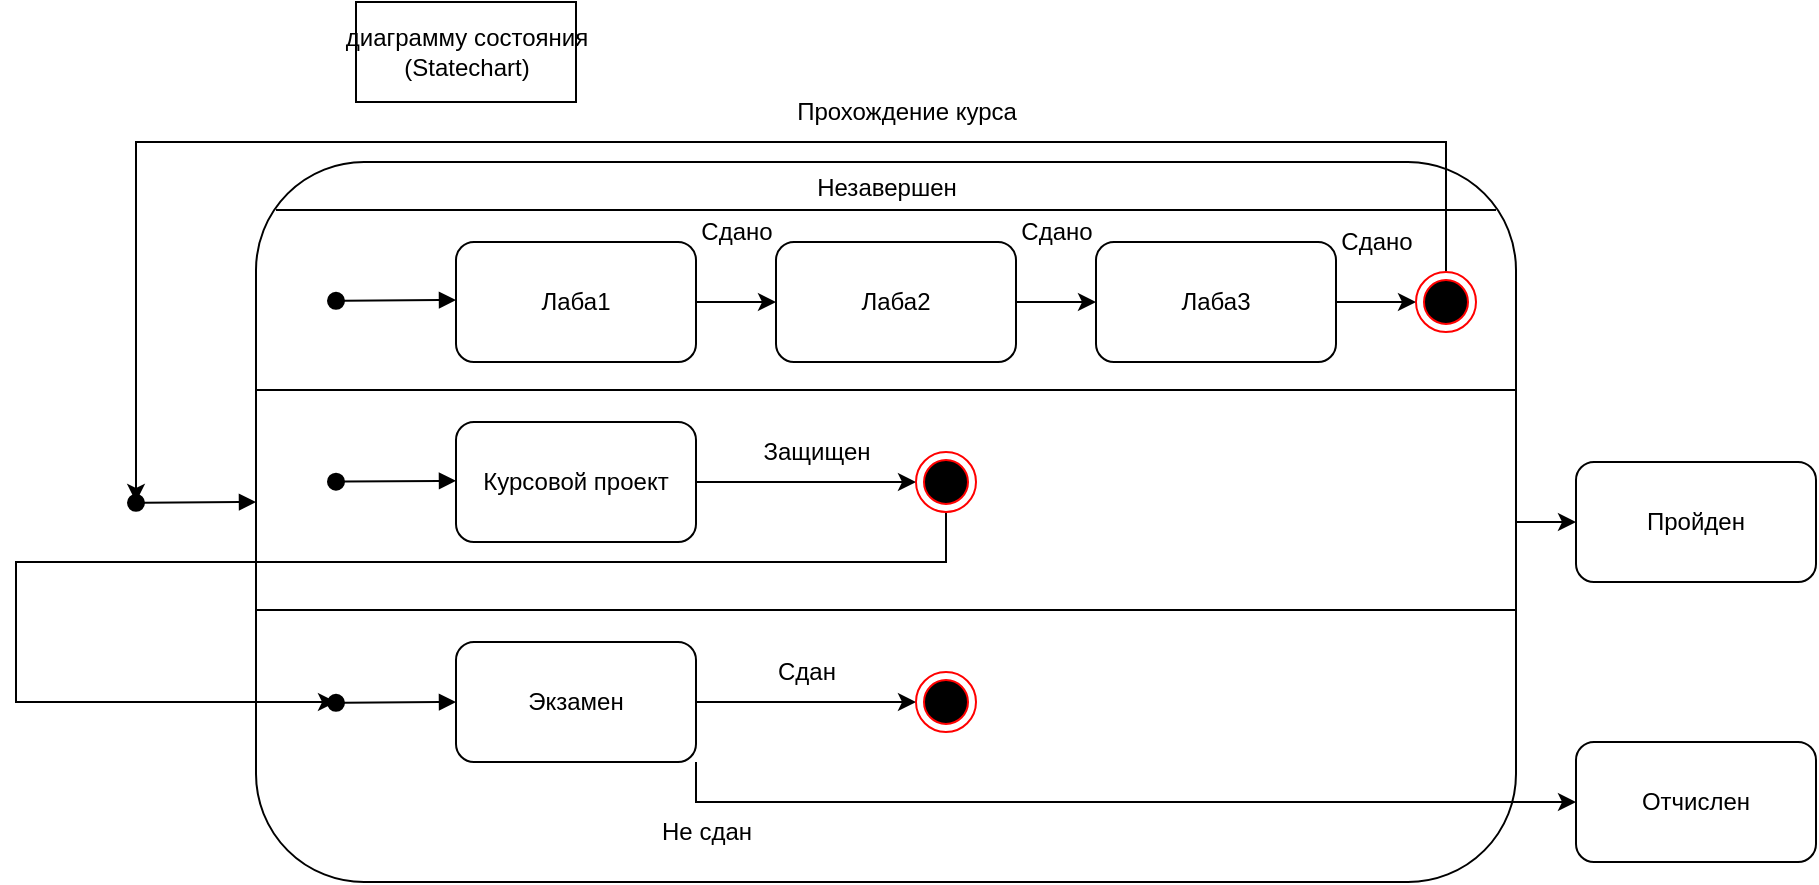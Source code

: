 <mxfile version="20.4.0" type="device"><diagram id="XDaI5b65hmFR34cIoKFl" name="Страница 1"><mxGraphModel dx="2123" dy="675" grid="1" gridSize="10" guides="1" tooltips="1" connect="1" arrows="1" fold="1" page="1" pageScale="1" pageWidth="827" pageHeight="1169" math="0" shadow="0"><root><mxCell id="0"/><mxCell id="1" parent="0"/><mxCell id="iLkF231smJDzKXDegCUp-5" value="&lt;div&gt;диаграмму состояния &lt;br&gt;&lt;/div&gt;&lt;div&gt;(Statechart)&lt;/div&gt;" style="html=1;" vertex="1" parent="1"><mxGeometry width="110" height="50" as="geometry"/></mxCell><mxCell id="iLkF231smJDzKXDegCUp-58" value="yes" style="edgeStyle=orthogonalEdgeStyle;html=1;align=left;verticalAlign=top;endArrow=open;endSize=8;strokeColor=#ff0000;rounded=0;entryX=1;entryY=1;entryDx=0;entryDy=0;" edge="1" source="iLkF231smJDzKXDegCUp-56" parent="1"><mxGeometry x="-1" relative="1" as="geometry"><mxPoint x="755.607" y="455.607" as="targetPoint"/><Array as="points"><mxPoint x="240" y="880"/><mxPoint x="745" y="880"/><mxPoint x="745" y="456"/></Array></mxGeometry></mxCell><mxCell id="iLkF231smJDzKXDegCUp-98" value="" style="edgeStyle=orthogonalEdgeStyle;rounded=0;orthogonalLoop=1;jettySize=auto;html=1;" edge="1" parent="1" source="iLkF231smJDzKXDegCUp-59" target="iLkF231smJDzKXDegCUp-95"><mxGeometry relative="1" as="geometry"/></mxCell><mxCell id="iLkF231smJDzKXDegCUp-59" value="" style="rounded=1;whiteSpace=wrap;html=1;" vertex="1" parent="1"><mxGeometry x="-50" y="80" width="630" height="360" as="geometry"/></mxCell><mxCell id="iLkF231smJDzKXDegCUp-71" value="" style="edgeStyle=orthogonalEdgeStyle;rounded=0;orthogonalLoop=1;jettySize=auto;html=1;" edge="1" parent="1" source="iLkF231smJDzKXDegCUp-60" target="iLkF231smJDzKXDegCUp-63"><mxGeometry relative="1" as="geometry"/></mxCell><mxCell id="iLkF231smJDzKXDegCUp-60" value="Лаба1" style="rounded=1;whiteSpace=wrap;html=1;" vertex="1" parent="1"><mxGeometry x="50" y="120" width="120" height="60" as="geometry"/></mxCell><mxCell id="iLkF231smJDzKXDegCUp-61" value="Прохождение курса" style="text;html=1;align=center;verticalAlign=middle;resizable=0;points=[];autosize=1;strokeColor=none;fillColor=none;" vertex="1" parent="1"><mxGeometry x="210" y="40" width="130" height="30" as="geometry"/></mxCell><mxCell id="iLkF231smJDzKXDegCUp-70" value="" style="edgeStyle=orthogonalEdgeStyle;rounded=0;orthogonalLoop=1;jettySize=auto;html=1;" edge="1" parent="1" source="iLkF231smJDzKXDegCUp-63" target="iLkF231smJDzKXDegCUp-64"><mxGeometry relative="1" as="geometry"/></mxCell><mxCell id="iLkF231smJDzKXDegCUp-63" value="Лаба2" style="rounded=1;whiteSpace=wrap;html=1;" vertex="1" parent="1"><mxGeometry x="210" y="120" width="120" height="60" as="geometry"/></mxCell><mxCell id="iLkF231smJDzKXDegCUp-74" value="" style="edgeStyle=orthogonalEdgeStyle;rounded=0;orthogonalLoop=1;jettySize=auto;html=1;" edge="1" parent="1" source="iLkF231smJDzKXDegCUp-64" target="iLkF231smJDzKXDegCUp-72"><mxGeometry relative="1" as="geometry"/></mxCell><mxCell id="iLkF231smJDzKXDegCUp-64" value="Лаба3" style="rounded=1;whiteSpace=wrap;html=1;" vertex="1" parent="1"><mxGeometry x="370" y="120" width="120" height="60" as="geometry"/></mxCell><mxCell id="iLkF231smJDzKXDegCUp-65" value="" style="html=1;verticalAlign=bottom;startArrow=oval;startFill=1;endArrow=block;startSize=8;rounded=0;" edge="1" parent="1"><mxGeometry width="60" relative="1" as="geometry"><mxPoint x="-10" y="149.41" as="sourcePoint"/><mxPoint x="50" y="149" as="targetPoint"/><mxPoint x="-1" as="offset"/></mxGeometry></mxCell><mxCell id="iLkF231smJDzKXDegCUp-99" style="edgeStyle=orthogonalEdgeStyle;rounded=0;orthogonalLoop=1;jettySize=auto;html=1;" edge="1" parent="1" source="iLkF231smJDzKXDegCUp-72"><mxGeometry relative="1" as="geometry"><mxPoint x="-110" y="250" as="targetPoint"/><Array as="points"><mxPoint x="545" y="70"/><mxPoint x="-110" y="70"/></Array></mxGeometry></mxCell><mxCell id="iLkF231smJDzKXDegCUp-72" value="" style="ellipse;html=1;shape=endState;fillColor=#000000;strokeColor=#ff0000;" vertex="1" parent="1"><mxGeometry x="530" y="135" width="30" height="30" as="geometry"/></mxCell><mxCell id="iLkF231smJDzKXDegCUp-75" value="" style="line;strokeWidth=1;fillColor=none;align=left;verticalAlign=middle;spacingTop=-1;spacingLeft=3;spacingRight=3;rotatable=0;labelPosition=right;points=[];portConstraint=eastwest;strokeColor=inherit;" vertex="1" parent="1"><mxGeometry x="-40" y="100" width="610" height="8" as="geometry"/></mxCell><mxCell id="iLkF231smJDzKXDegCUp-76" value="Незавершен" style="text;html=1;align=center;verticalAlign=middle;resizable=0;points=[];autosize=1;strokeColor=none;fillColor=none;" vertex="1" parent="1"><mxGeometry x="220" y="78" width="90" height="30" as="geometry"/></mxCell><mxCell id="iLkF231smJDzKXDegCUp-77" value="" style="html=1;verticalAlign=bottom;startArrow=oval;startFill=1;endArrow=block;startSize=8;rounded=0;" edge="1" parent="1"><mxGeometry width="60" relative="1" as="geometry"><mxPoint x="-110" y="250.41" as="sourcePoint"/><mxPoint x="-50" y="250" as="targetPoint"/><mxPoint x="-1" as="offset"/></mxGeometry></mxCell><mxCell id="iLkF231smJDzKXDegCUp-81" value="" style="edgeStyle=orthogonalEdgeStyle;rounded=0;orthogonalLoop=1;jettySize=auto;html=1;" edge="1" parent="1" source="iLkF231smJDzKXDegCUp-78" target="iLkF231smJDzKXDegCUp-80"><mxGeometry relative="1" as="geometry"/></mxCell><mxCell id="iLkF231smJDzKXDegCUp-78" value="Курсовой проект" style="rounded=1;whiteSpace=wrap;html=1;" vertex="1" parent="1"><mxGeometry x="50" y="210" width="120" height="60" as="geometry"/></mxCell><mxCell id="iLkF231smJDzKXDegCUp-79" value="" style="html=1;verticalAlign=bottom;startArrow=oval;startFill=1;endArrow=block;startSize=8;rounded=0;" edge="1" parent="1"><mxGeometry width="60" relative="1" as="geometry"><mxPoint x="-10" y="239.82" as="sourcePoint"/><mxPoint x="50" y="239.41" as="targetPoint"/><mxPoint x="-1" as="offset"/></mxGeometry></mxCell><mxCell id="iLkF231smJDzKXDegCUp-100" style="edgeStyle=orthogonalEdgeStyle;rounded=0;orthogonalLoop=1;jettySize=auto;html=1;" edge="1" parent="1" source="iLkF231smJDzKXDegCUp-80"><mxGeometry relative="1" as="geometry"><mxPoint x="-10" y="350" as="targetPoint"/><Array as="points"><mxPoint x="295" y="280"/><mxPoint x="-170" y="280"/></Array></mxGeometry></mxCell><mxCell id="iLkF231smJDzKXDegCUp-80" value="" style="ellipse;html=1;shape=endState;fillColor=#000000;strokeColor=#ff0000;" vertex="1" parent="1"><mxGeometry x="280" y="225" width="30" height="30" as="geometry"/></mxCell><mxCell id="iLkF231smJDzKXDegCUp-82" value="" style="html=1;verticalAlign=bottom;startArrow=oval;startFill=1;endArrow=block;startSize=8;rounded=0;" edge="1" parent="1"><mxGeometry width="60" relative="1" as="geometry"><mxPoint x="-10" y="350.41" as="sourcePoint"/><mxPoint x="50" y="350" as="targetPoint"/><mxPoint x="-1" as="offset"/></mxGeometry></mxCell><mxCell id="iLkF231smJDzKXDegCUp-85" value="" style="edgeStyle=orthogonalEdgeStyle;rounded=0;orthogonalLoop=1;jettySize=auto;html=1;" edge="1" parent="1" source="iLkF231smJDzKXDegCUp-83" target="iLkF231smJDzKXDegCUp-84"><mxGeometry relative="1" as="geometry"/></mxCell><mxCell id="iLkF231smJDzKXDegCUp-97" style="edgeStyle=orthogonalEdgeStyle;rounded=0;orthogonalLoop=1;jettySize=auto;html=1;exitX=1;exitY=1;exitDx=0;exitDy=0;" edge="1" parent="1" source="iLkF231smJDzKXDegCUp-83" target="iLkF231smJDzKXDegCUp-96"><mxGeometry relative="1" as="geometry"><Array as="points"><mxPoint x="170" y="400"/></Array></mxGeometry></mxCell><mxCell id="iLkF231smJDzKXDegCUp-83" value="Экзамен" style="rounded=1;whiteSpace=wrap;html=1;" vertex="1" parent="1"><mxGeometry x="50" y="320" width="120" height="60" as="geometry"/></mxCell><mxCell id="iLkF231smJDzKXDegCUp-84" value="" style="ellipse;html=1;shape=endState;fillColor=#000000;strokeColor=#ff0000;" vertex="1" parent="1"><mxGeometry x="280" y="335" width="30" height="30" as="geometry"/></mxCell><mxCell id="iLkF231smJDzKXDegCUp-86" value="" style="line;strokeWidth=1;fillColor=none;align=left;verticalAlign=middle;spacingTop=-1;spacingLeft=3;spacingRight=3;rotatable=0;labelPosition=right;points=[];portConstraint=eastwest;strokeColor=inherit;" vertex="1" parent="1"><mxGeometry x="-50" y="190" width="630" height="8" as="geometry"/></mxCell><mxCell id="iLkF231smJDzKXDegCUp-87" value="" style="line;strokeWidth=1;fillColor=none;align=left;verticalAlign=middle;spacingTop=-1;spacingLeft=3;spacingRight=3;rotatable=0;labelPosition=right;points=[];portConstraint=eastwest;strokeColor=inherit;" vertex="1" parent="1"><mxGeometry x="-50" y="300" width="630" height="8" as="geometry"/></mxCell><mxCell id="iLkF231smJDzKXDegCUp-88" value="Сдано" style="text;html=1;align=center;verticalAlign=middle;resizable=0;points=[];autosize=1;strokeColor=none;fillColor=none;" vertex="1" parent="1"><mxGeometry x="480" y="105" width="60" height="30" as="geometry"/></mxCell><mxCell id="iLkF231smJDzKXDegCUp-89" value="Сдано" style="text;html=1;align=center;verticalAlign=middle;resizable=0;points=[];autosize=1;strokeColor=none;fillColor=none;" vertex="1" parent="1"><mxGeometry x="160" y="100" width="60" height="30" as="geometry"/></mxCell><mxCell id="iLkF231smJDzKXDegCUp-90" value="Сдано" style="text;html=1;align=center;verticalAlign=middle;resizable=0;points=[];autosize=1;strokeColor=none;fillColor=none;" vertex="1" parent="1"><mxGeometry x="320" y="100" width="60" height="30" as="geometry"/></mxCell><mxCell id="iLkF231smJDzKXDegCUp-91" value="Защищен" style="text;html=1;align=center;verticalAlign=middle;resizable=0;points=[];autosize=1;strokeColor=none;fillColor=none;" vertex="1" parent="1"><mxGeometry x="190" y="210" width="80" height="30" as="geometry"/></mxCell><mxCell id="iLkF231smJDzKXDegCUp-92" value="Сдан" style="text;html=1;align=center;verticalAlign=middle;resizable=0;points=[];autosize=1;strokeColor=none;fillColor=none;" vertex="1" parent="1"><mxGeometry x="200" y="320" width="50" height="30" as="geometry"/></mxCell><mxCell id="iLkF231smJDzKXDegCUp-94" value="Не сдан" style="text;html=1;align=center;verticalAlign=middle;resizable=0;points=[];autosize=1;strokeColor=none;fillColor=none;" vertex="1" parent="1"><mxGeometry x="140" y="400" width="70" height="30" as="geometry"/></mxCell><mxCell id="iLkF231smJDzKXDegCUp-95" value="Пройден" style="rounded=1;whiteSpace=wrap;html=1;" vertex="1" parent="1"><mxGeometry x="610" y="230" width="120" height="60" as="geometry"/></mxCell><mxCell id="iLkF231smJDzKXDegCUp-96" value="Отчислен" style="rounded=1;whiteSpace=wrap;html=1;" vertex="1" parent="1"><mxGeometry x="610" y="370" width="120" height="60" as="geometry"/></mxCell></root></mxGraphModel></diagram></mxfile>